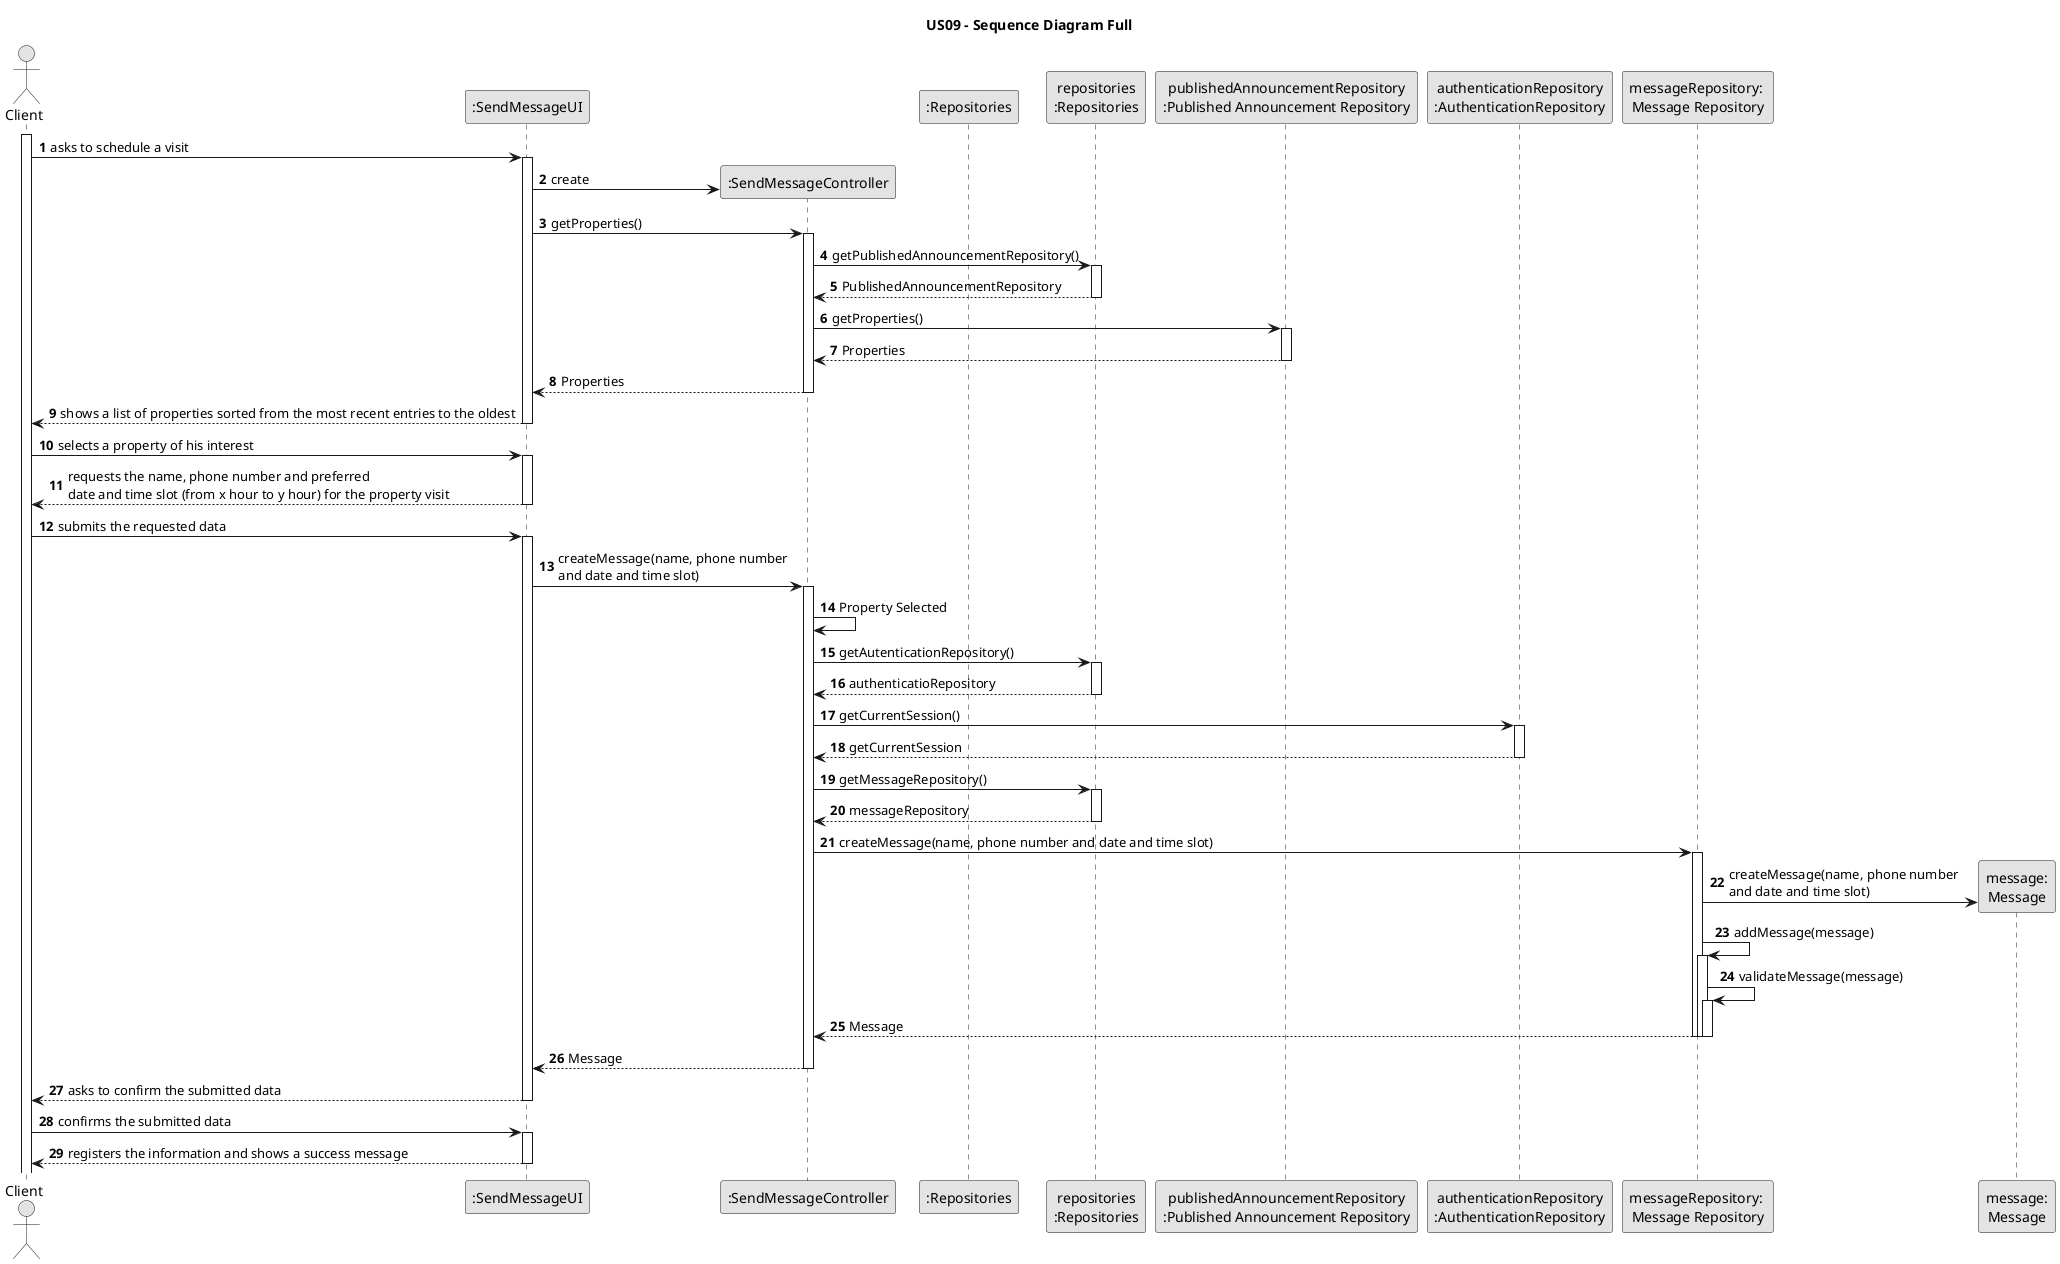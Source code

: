 @startuml
skinparam monochrome true
skinparam packageStyle rectangle
skinparam shadowing false

title US09 - Sequence Diagram Full

autonumber

'hide footbox
actor "Client" as Client
participant ":SendMessageUI" as UI
participant ":SendMessageController" as CTRL
participant ":Repositories" as Repository
participant "repositories\n:Repositories" as Repository2
participant "publishedAnnouncementRepository\n:Published Announcement Repository" as publishedAnnouncementRepository
participant "authenticationRepository\n:AuthenticationRepository" as AuthenticationRepository
participant "messageRepository: \nMessage Repository" as messageRepository
participant "message:\nMessage" as message

autonumber

        activate Client

    Client -> UI: asks to schedule a visit
        activate UI

        UI -> CTRL** : create
'    UI --> Client : requests an identity
'        deactivate UI
'
'    Client -> UI : inserts his email
'        activate UI
'
'        UI -> CTRL : getUserInformation()
'
'            activate CTRL
'
'            CTRL -> Repository : getInstance()
'                activate Repository
'
'            Repository --> CTRL : repositories
'                deactivate Repository
'
'            CTRL -> Repository2 : getUserInformationRepository()
'                activate Repository2
'
'            Repository2 --> CTRL : UserInformationRepository
'                deactivate Repository2
'
'            CTRL -> UserRepository : getUserInformation()
'
'                activate UserRepository
'
'            UserRepository --> CTRL : User Information
'
'                deactivate UserRepository
'
'        CTRL --> UI : User Information
'
'            deactivate CTRL
'
'
'    UI --> Client : shows User information and requests a confirmation
'        deactivate UI
'
'    Client -> UI : confirms his personal information
'        activate UI

        UI -> CTRL : getProperties()
            activate CTRL

'            CTRL -> Repository : getInstance()
'                activate Repository
'
'            Repository --> CTRL : repositories
'                deactivate Repository

            CTRL -> Repository2 : getPublishedAnnouncementRepository()
                activate Repository2

            Repository2 --> CTRL : PublishedAnnouncementRepository
                deactivate Repository2

            CTRL -> publishedAnnouncementRepository : getProperties()

                activate publishedAnnouncementRepository

            publishedAnnouncementRepository --> CTRL : Properties

                deactivate publishedAnnouncementRepository

        CTRL --> UI : Properties

            deactivate CTRL

    UI --> Client: shows a list of properties sorted from the most recent entries to the oldest
        deactivate UI

    Client -> UI: selects a property of his interest
        activate UI

    '   UI --> UI : keepPropertySelected(propertyDescription)


'    UI --> Client: asks to confirm the property selected
'        deactivate UI
'
'    Client -> UI: confirms the selected data
'        activate UI

    UI --> Client: requests the name, phone number and preferred \ndate and time slot (from x hour to y hour) for the property visit
        deactivate UI

    Client -> UI: submits the requested data
        activate UI

    UI -> CTRL: createMessage(name, phone number \nand date and time slot)
        activate CTRL



    CTRL ->CTRL: Property Selected

    CTRL -> Repository2 : getAutenticationRepository()
    activate Repository2

    Repository2 --> CTRL : authenticatioRepository
    deactivate Repository2

    CTRL -> AuthenticationRepository : getCurrentSession()
    activate AuthenticationRepository

    AuthenticationRepository --> CTRL : getCurrentSession
    deactivate AuthenticationRepository

        CTRL -> Repository2 : getMessageRepository()
            activate Repository2

        Repository2 --> CTRL : messageRepository
            deactivate Repository2

            CTRL -> messageRepository : createMessage(name, phone number and date and time slot)
                activate messageRepository

                messageRepository -> message** : createMessage(name, phone number \nand date and time slot)

                messageRepository -> messageRepository : addMessage(message)
                activate messageRepository

                messageRepository -> messageRepository : validateMessage(message)
                activate messageRepository

                messageRepository --> CTRL : Message
                deactivate messageRepository
                deactivate messageRepository
                deactivate messageRepository

           CTRL --> UI : Message
           deactivate CTRL

    UI --> Client: asks to confirm the submitted data
        deactivate UI

    Client -> UI: confirms the submitted data
        activate UI

    UI --> Client: registers the information and shows a success message
        deactivate UI


@enduml